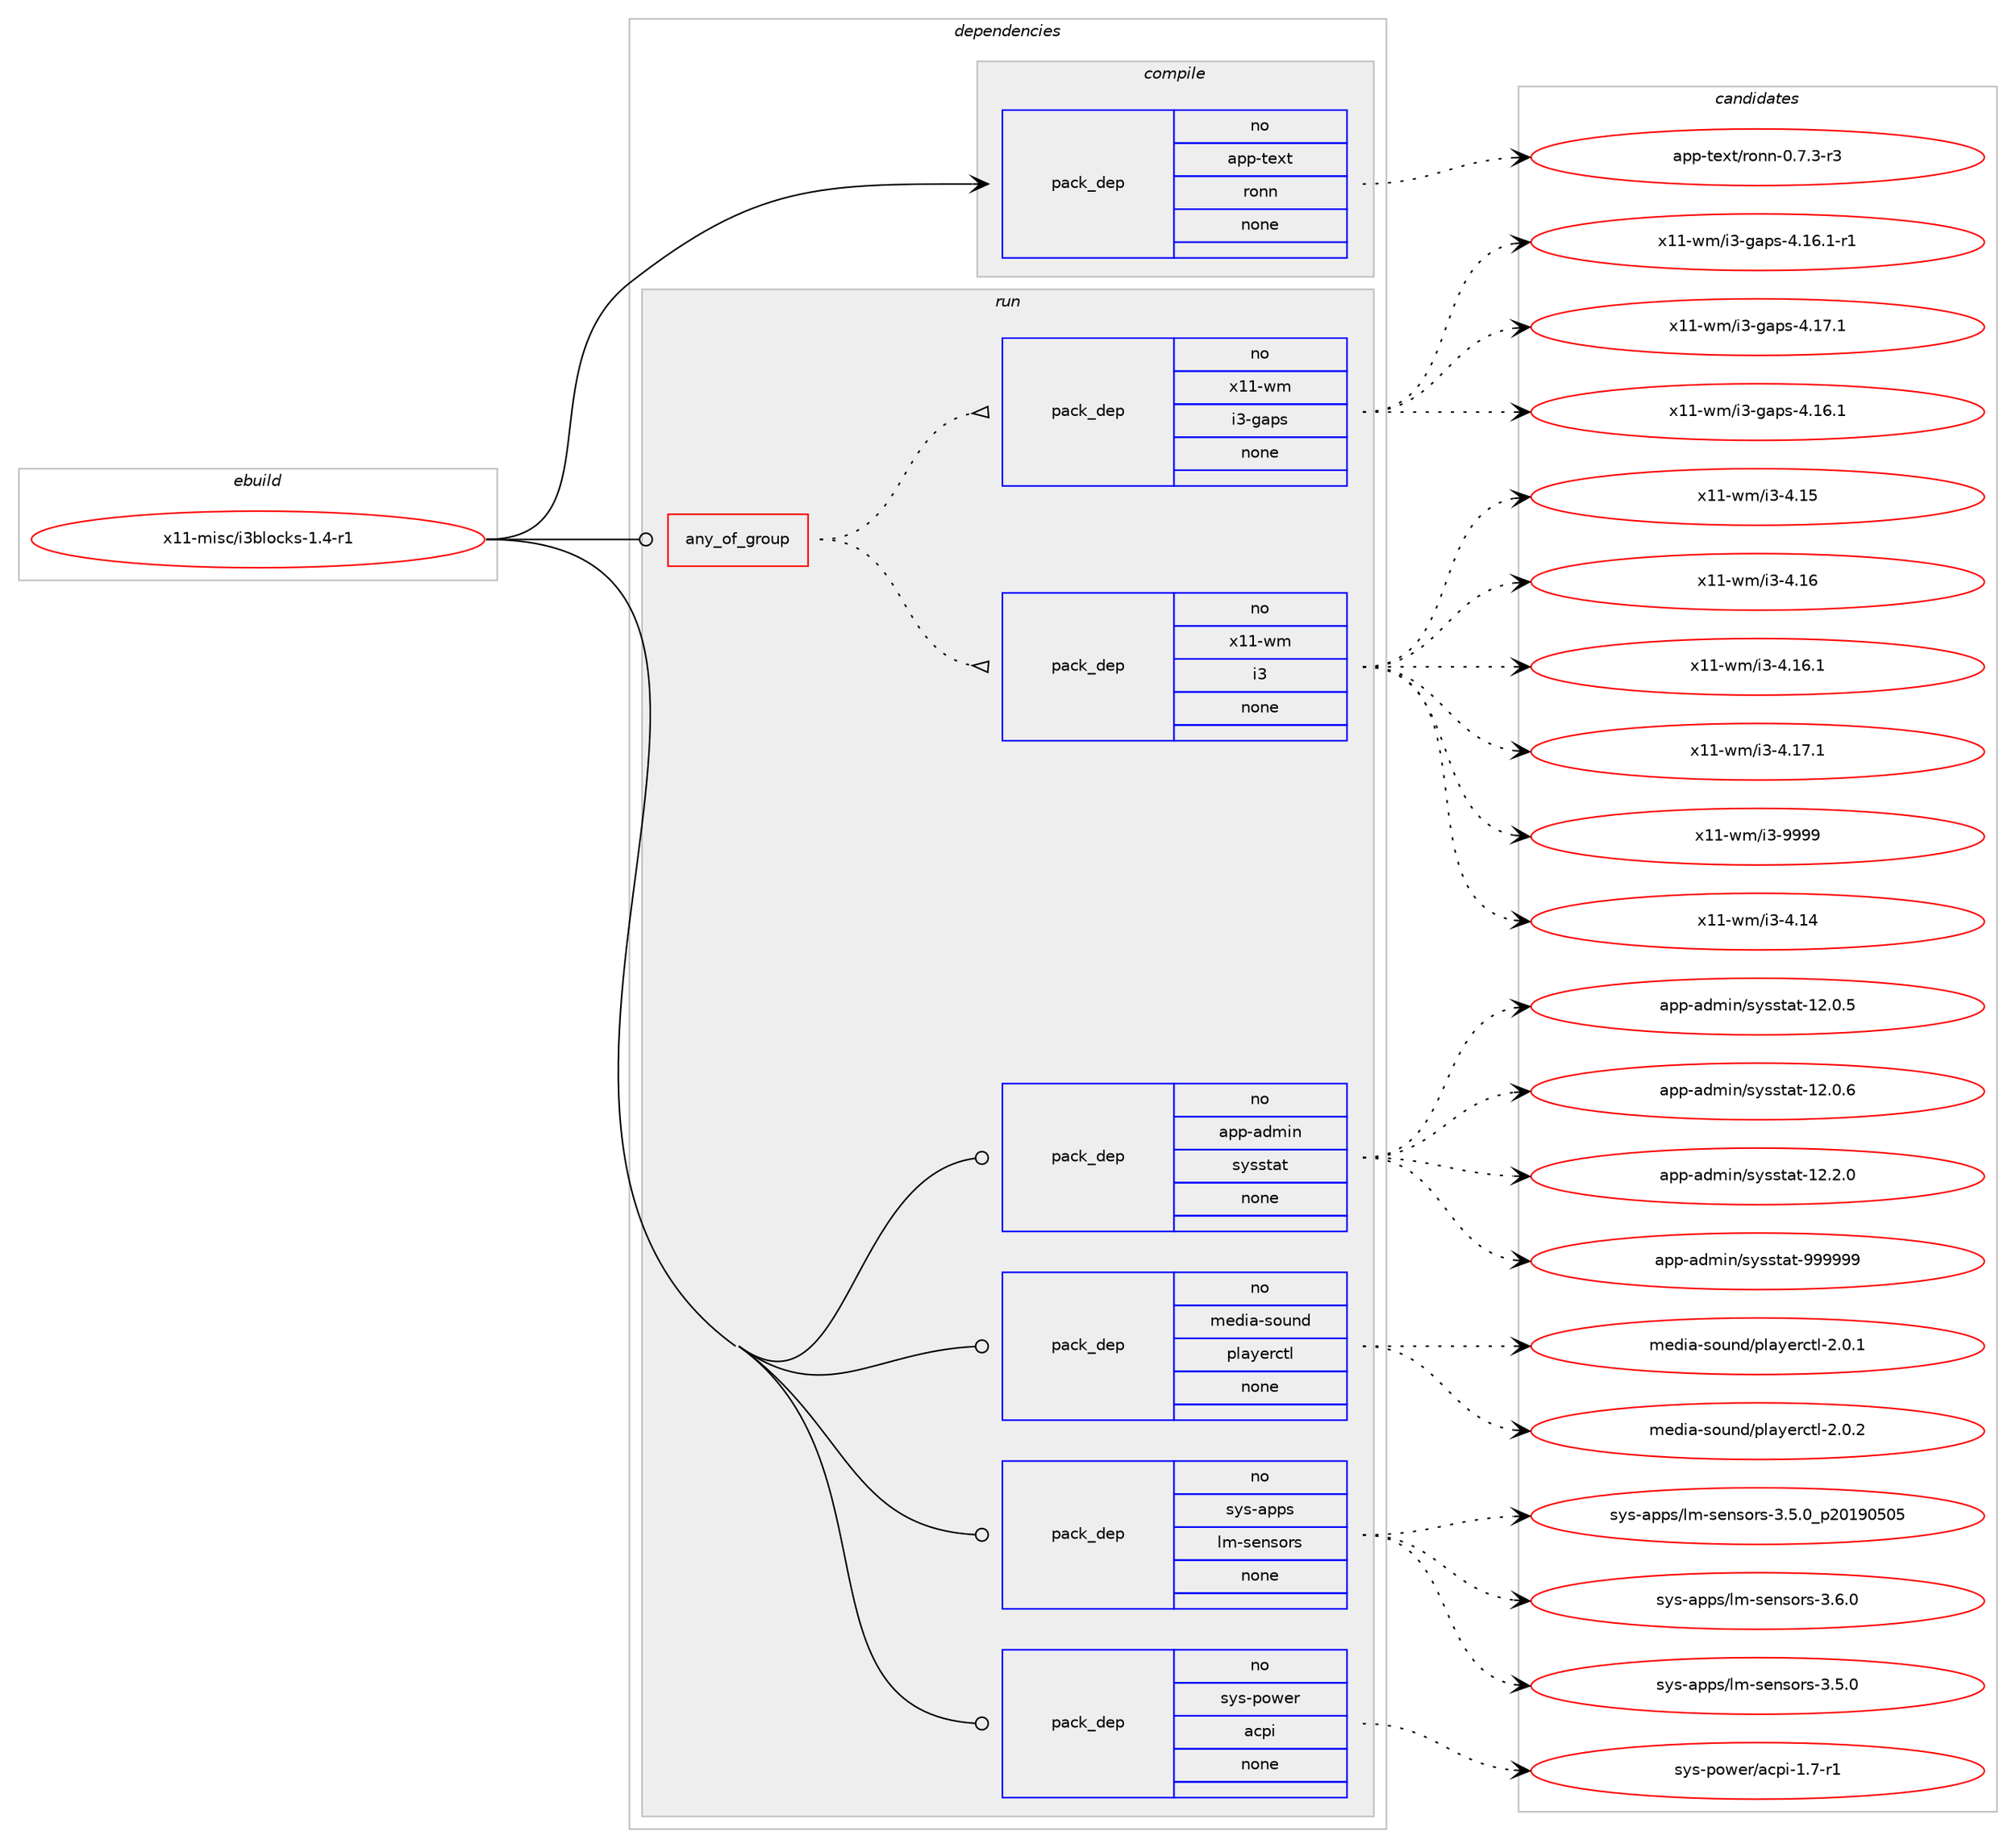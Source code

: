 digraph prolog {

# *************
# Graph options
# *************

newrank=true;
concentrate=true;
compound=true;
graph [rankdir=LR,fontname=Helvetica,fontsize=10,ranksep=1.5];#, ranksep=2.5, nodesep=0.2];
edge  [arrowhead=vee];
node  [fontname=Helvetica,fontsize=10];

# **********
# The ebuild
# **********

subgraph cluster_leftcol {
color=gray;
rank=same;
label=<<i>ebuild</i>>;
id [label="x11-misc/i3blocks-1.4-r1", color=red, width=4, href="../x11-misc/i3blocks-1.4-r1.svg"];
}

# ****************
# The dependencies
# ****************

subgraph cluster_midcol {
color=gray;
label=<<i>dependencies</i>>;
subgraph cluster_compile {
fillcolor="#eeeeee";
style=filled;
label=<<i>compile</i>>;
subgraph pack682649 {
dependency919070 [label=<<TABLE BORDER="0" CELLBORDER="1" CELLSPACING="0" CELLPADDING="4" WIDTH="220"><TR><TD ROWSPAN="6" CELLPADDING="30">pack_dep</TD></TR><TR><TD WIDTH="110">no</TD></TR><TR><TD>app-text</TD></TR><TR><TD>ronn</TD></TR><TR><TD>none</TD></TR><TR><TD></TD></TR></TABLE>>, shape=none, color=blue];
}
id:e -> dependency919070:w [weight=20,style="solid",arrowhead="vee"];
}
subgraph cluster_compileandrun {
fillcolor="#eeeeee";
style=filled;
label=<<i>compile and run</i>>;
}
subgraph cluster_run {
fillcolor="#eeeeee";
style=filled;
label=<<i>run</i>>;
subgraph any16069 {
dependency919071 [label=<<TABLE BORDER="0" CELLBORDER="1" CELLSPACING="0" CELLPADDING="4"><TR><TD CELLPADDING="10">any_of_group</TD></TR></TABLE>>, shape=none, color=red];subgraph pack682650 {
dependency919072 [label=<<TABLE BORDER="0" CELLBORDER="1" CELLSPACING="0" CELLPADDING="4" WIDTH="220"><TR><TD ROWSPAN="6" CELLPADDING="30">pack_dep</TD></TR><TR><TD WIDTH="110">no</TD></TR><TR><TD>x11-wm</TD></TR><TR><TD>i3</TD></TR><TR><TD>none</TD></TR><TR><TD></TD></TR></TABLE>>, shape=none, color=blue];
}
dependency919071:e -> dependency919072:w [weight=20,style="dotted",arrowhead="oinv"];
subgraph pack682651 {
dependency919073 [label=<<TABLE BORDER="0" CELLBORDER="1" CELLSPACING="0" CELLPADDING="4" WIDTH="220"><TR><TD ROWSPAN="6" CELLPADDING="30">pack_dep</TD></TR><TR><TD WIDTH="110">no</TD></TR><TR><TD>x11-wm</TD></TR><TR><TD>i3-gaps</TD></TR><TR><TD>none</TD></TR><TR><TD></TD></TR></TABLE>>, shape=none, color=blue];
}
dependency919071:e -> dependency919073:w [weight=20,style="dotted",arrowhead="oinv"];
}
id:e -> dependency919071:w [weight=20,style="solid",arrowhead="odot"];
subgraph pack682652 {
dependency919074 [label=<<TABLE BORDER="0" CELLBORDER="1" CELLSPACING="0" CELLPADDING="4" WIDTH="220"><TR><TD ROWSPAN="6" CELLPADDING="30">pack_dep</TD></TR><TR><TD WIDTH="110">no</TD></TR><TR><TD>app-admin</TD></TR><TR><TD>sysstat</TD></TR><TR><TD>none</TD></TR><TR><TD></TD></TR></TABLE>>, shape=none, color=blue];
}
id:e -> dependency919074:w [weight=20,style="solid",arrowhead="odot"];
subgraph pack682653 {
dependency919075 [label=<<TABLE BORDER="0" CELLBORDER="1" CELLSPACING="0" CELLPADDING="4" WIDTH="220"><TR><TD ROWSPAN="6" CELLPADDING="30">pack_dep</TD></TR><TR><TD WIDTH="110">no</TD></TR><TR><TD>media-sound</TD></TR><TR><TD>playerctl</TD></TR><TR><TD>none</TD></TR><TR><TD></TD></TR></TABLE>>, shape=none, color=blue];
}
id:e -> dependency919075:w [weight=20,style="solid",arrowhead="odot"];
subgraph pack682654 {
dependency919076 [label=<<TABLE BORDER="0" CELLBORDER="1" CELLSPACING="0" CELLPADDING="4" WIDTH="220"><TR><TD ROWSPAN="6" CELLPADDING="30">pack_dep</TD></TR><TR><TD WIDTH="110">no</TD></TR><TR><TD>sys-apps</TD></TR><TR><TD>lm-sensors</TD></TR><TR><TD>none</TD></TR><TR><TD></TD></TR></TABLE>>, shape=none, color=blue];
}
id:e -> dependency919076:w [weight=20,style="solid",arrowhead="odot"];
subgraph pack682655 {
dependency919077 [label=<<TABLE BORDER="0" CELLBORDER="1" CELLSPACING="0" CELLPADDING="4" WIDTH="220"><TR><TD ROWSPAN="6" CELLPADDING="30">pack_dep</TD></TR><TR><TD WIDTH="110">no</TD></TR><TR><TD>sys-power</TD></TR><TR><TD>acpi</TD></TR><TR><TD>none</TD></TR><TR><TD></TD></TR></TABLE>>, shape=none, color=blue];
}
id:e -> dependency919077:w [weight=20,style="solid",arrowhead="odot"];
}
}

# **************
# The candidates
# **************

subgraph cluster_choices {
rank=same;
color=gray;
label=<<i>candidates</i>>;

subgraph choice682649 {
color=black;
nodesep=1;
choice9711211245116101120116471141111101104548465546514511451 [label="app-text/ronn-0.7.3-r3", color=red, width=4,href="../app-text/ronn-0.7.3-r3.svg"];
dependency919070:e -> choice9711211245116101120116471141111101104548465546514511451:w [style=dotted,weight="100"];
}
subgraph choice682650 {
color=black;
nodesep=1;
choice12049494511910947105514552464952 [label="x11-wm/i3-4.14", color=red, width=4,href="../x11-wm/i3-4.14.svg"];
choice12049494511910947105514552464953 [label="x11-wm/i3-4.15", color=red, width=4,href="../x11-wm/i3-4.15.svg"];
choice12049494511910947105514552464954 [label="x11-wm/i3-4.16", color=red, width=4,href="../x11-wm/i3-4.16.svg"];
choice120494945119109471055145524649544649 [label="x11-wm/i3-4.16.1", color=red, width=4,href="../x11-wm/i3-4.16.1.svg"];
choice120494945119109471055145524649554649 [label="x11-wm/i3-4.17.1", color=red, width=4,href="../x11-wm/i3-4.17.1.svg"];
choice12049494511910947105514557575757 [label="x11-wm/i3-9999", color=red, width=4,href="../x11-wm/i3-9999.svg"];
dependency919072:e -> choice12049494511910947105514552464952:w [style=dotted,weight="100"];
dependency919072:e -> choice12049494511910947105514552464953:w [style=dotted,weight="100"];
dependency919072:e -> choice12049494511910947105514552464954:w [style=dotted,weight="100"];
dependency919072:e -> choice120494945119109471055145524649544649:w [style=dotted,weight="100"];
dependency919072:e -> choice120494945119109471055145524649554649:w [style=dotted,weight="100"];
dependency919072:e -> choice12049494511910947105514557575757:w [style=dotted,weight="100"];
}
subgraph choice682651 {
color=black;
nodesep=1;
choice1204949451191094710551451039711211545524649544649 [label="x11-wm/i3-gaps-4.16.1", color=red, width=4,href="../x11-wm/i3-gaps-4.16.1.svg"];
choice12049494511910947105514510397112115455246495446494511449 [label="x11-wm/i3-gaps-4.16.1-r1", color=red, width=4,href="../x11-wm/i3-gaps-4.16.1-r1.svg"];
choice1204949451191094710551451039711211545524649554649 [label="x11-wm/i3-gaps-4.17.1", color=red, width=4,href="../x11-wm/i3-gaps-4.17.1.svg"];
dependency919073:e -> choice1204949451191094710551451039711211545524649544649:w [style=dotted,weight="100"];
dependency919073:e -> choice12049494511910947105514510397112115455246495446494511449:w [style=dotted,weight="100"];
dependency919073:e -> choice1204949451191094710551451039711211545524649554649:w [style=dotted,weight="100"];
}
subgraph choice682652 {
color=black;
nodesep=1;
choice971121124597100109105110471151211151151169711645495046484653 [label="app-admin/sysstat-12.0.5", color=red, width=4,href="../app-admin/sysstat-12.0.5.svg"];
choice971121124597100109105110471151211151151169711645495046484654 [label="app-admin/sysstat-12.0.6", color=red, width=4,href="../app-admin/sysstat-12.0.6.svg"];
choice971121124597100109105110471151211151151169711645495046504648 [label="app-admin/sysstat-12.2.0", color=red, width=4,href="../app-admin/sysstat-12.2.0.svg"];
choice971121124597100109105110471151211151151169711645575757575757 [label="app-admin/sysstat-999999", color=red, width=4,href="../app-admin/sysstat-999999.svg"];
dependency919074:e -> choice971121124597100109105110471151211151151169711645495046484653:w [style=dotted,weight="100"];
dependency919074:e -> choice971121124597100109105110471151211151151169711645495046484654:w [style=dotted,weight="100"];
dependency919074:e -> choice971121124597100109105110471151211151151169711645495046504648:w [style=dotted,weight="100"];
dependency919074:e -> choice971121124597100109105110471151211151151169711645575757575757:w [style=dotted,weight="100"];
}
subgraph choice682653 {
color=black;
nodesep=1;
choice1091011001059745115111117110100471121089712110111499116108455046484649 [label="media-sound/playerctl-2.0.1", color=red, width=4,href="../media-sound/playerctl-2.0.1.svg"];
choice1091011001059745115111117110100471121089712110111499116108455046484650 [label="media-sound/playerctl-2.0.2", color=red, width=4,href="../media-sound/playerctl-2.0.2.svg"];
dependency919075:e -> choice1091011001059745115111117110100471121089712110111499116108455046484649:w [style=dotted,weight="100"];
dependency919075:e -> choice1091011001059745115111117110100471121089712110111499116108455046484650:w [style=dotted,weight="100"];
}
subgraph choice682654 {
color=black;
nodesep=1;
choice11512111545971121121154710810945115101110115111114115455146534648 [label="sys-apps/lm-sensors-3.5.0", color=red, width=4,href="../sys-apps/lm-sensors-3.5.0.svg"];
choice11512111545971121121154710810945115101110115111114115455146534648951125048495748534853 [label="sys-apps/lm-sensors-3.5.0_p20190505", color=red, width=4,href="../sys-apps/lm-sensors-3.5.0_p20190505.svg"];
choice11512111545971121121154710810945115101110115111114115455146544648 [label="sys-apps/lm-sensors-3.6.0", color=red, width=4,href="../sys-apps/lm-sensors-3.6.0.svg"];
dependency919076:e -> choice11512111545971121121154710810945115101110115111114115455146534648:w [style=dotted,weight="100"];
dependency919076:e -> choice11512111545971121121154710810945115101110115111114115455146534648951125048495748534853:w [style=dotted,weight="100"];
dependency919076:e -> choice11512111545971121121154710810945115101110115111114115455146544648:w [style=dotted,weight="100"];
}
subgraph choice682655 {
color=black;
nodesep=1;
choice11512111545112111119101114479799112105454946554511449 [label="sys-power/acpi-1.7-r1", color=red, width=4,href="../sys-power/acpi-1.7-r1.svg"];
dependency919077:e -> choice11512111545112111119101114479799112105454946554511449:w [style=dotted,weight="100"];
}
}

}
